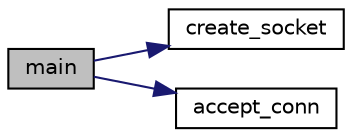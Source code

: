 digraph "main"
{
  edge [fontname="Helvetica",fontsize="10",labelfontname="Helvetica",labelfontsize="10"];
  node [fontname="Helvetica",fontsize="10",shape=record];
  rankdir="LR";
  Node6 [label="main",height=0.2,width=0.4,color="black", fillcolor="grey75", style="filled", fontcolor="black"];
  Node6 -> Node7 [color="midnightblue",fontsize="10",style="solid",fontname="Helvetica"];
  Node7 [label="create_socket",height=0.2,width=0.4,color="black", fillcolor="white", style="filled",URL="$server_8c.html#a0857e4a3af1329965f2e5b3f99e61611",tooltip="Funkcja słuząca do utworzenia soketu. "];
  Node6 -> Node8 [color="midnightblue",fontsize="10",style="solid",fontname="Helvetica"];
  Node8 [label="accept_conn",height=0.2,width=0.4,color="black", fillcolor="white", style="filled",URL="$server_8c.html#a32491a5eb39566ba201d6b937947db85",tooltip="Funkcja słuząca do sprawdzenia soketu. "];
}
